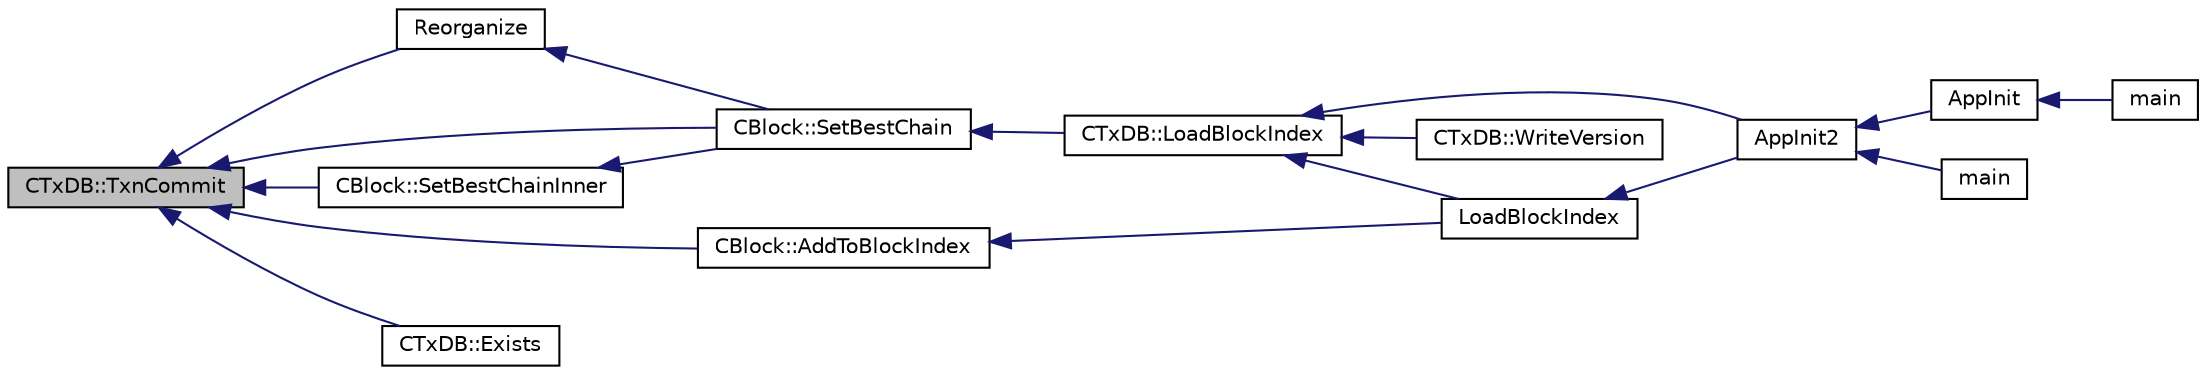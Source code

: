 digraph "CTxDB::TxnCommit"
{
  edge [fontname="Helvetica",fontsize="10",labelfontname="Helvetica",labelfontsize="10"];
  node [fontname="Helvetica",fontsize="10",shape=record];
  rankdir="LR";
  Node692 [label="CTxDB::TxnCommit",height=0.2,width=0.4,color="black", fillcolor="grey75", style="filled", fontcolor="black"];
  Node692 -> Node693 [dir="back",color="midnightblue",fontsize="10",style="solid",fontname="Helvetica"];
  Node693 [label="Reorganize",height=0.2,width=0.4,color="black", fillcolor="white", style="filled",URL="$df/d0a/main_8cpp.html#ad8e09920f5a3ce2670c5efa26ef65227"];
  Node693 -> Node694 [dir="back",color="midnightblue",fontsize="10",style="solid",fontname="Helvetica"];
  Node694 [label="CBlock::SetBestChain",height=0.2,width=0.4,color="black", fillcolor="white", style="filled",URL="$d3/d51/class_c_block.html#a6e308b2d75d1cfc4a75eda36feb60ca1"];
  Node694 -> Node695 [dir="back",color="midnightblue",fontsize="10",style="solid",fontname="Helvetica"];
  Node695 [label="CTxDB::LoadBlockIndex",height=0.2,width=0.4,color="black", fillcolor="white", style="filled",URL="$d9/d8d/class_c_tx_d_b.html#abcb9df0821d996f811f6604b452a26a0"];
  Node695 -> Node696 [dir="back",color="midnightblue",fontsize="10",style="solid",fontname="Helvetica"];
  Node696 [label="AppInit2",height=0.2,width=0.4,color="black", fillcolor="white", style="filled",URL="$d8/dc0/init_8h.html#a1a4c1bfbf6ba1db77e988b89b9cadfd3",tooltip="Initialize ion. "];
  Node696 -> Node697 [dir="back",color="midnightblue",fontsize="10",style="solid",fontname="Helvetica"];
  Node697 [label="AppInit",height=0.2,width=0.4,color="black", fillcolor="white", style="filled",URL="$d4/d35/iond_8cpp.html#ac59316b767e6984e1285f0531275286b"];
  Node697 -> Node698 [dir="back",color="midnightblue",fontsize="10",style="solid",fontname="Helvetica"];
  Node698 [label="main",height=0.2,width=0.4,color="black", fillcolor="white", style="filled",URL="$d4/d35/iond_8cpp.html#a0ddf1224851353fc92bfbff6f499fa97"];
  Node696 -> Node699 [dir="back",color="midnightblue",fontsize="10",style="solid",fontname="Helvetica"];
  Node699 [label="main",height=0.2,width=0.4,color="black", fillcolor="white", style="filled",URL="$d5/d2d/ion_8cpp.html#a0ddf1224851353fc92bfbff6f499fa97"];
  Node695 -> Node700 [dir="back",color="midnightblue",fontsize="10",style="solid",fontname="Helvetica"];
  Node700 [label="LoadBlockIndex",height=0.2,width=0.4,color="black", fillcolor="white", style="filled",URL="$d4/dbf/main_8h.html#a367f303d34b8a5501ac4d77bebab578c"];
  Node700 -> Node696 [dir="back",color="midnightblue",fontsize="10",style="solid",fontname="Helvetica"];
  Node695 -> Node701 [dir="back",color="midnightblue",fontsize="10",style="solid",fontname="Helvetica"];
  Node701 [label="CTxDB::WriteVersion",height=0.2,width=0.4,color="black", fillcolor="white", style="filled",URL="$d9/d8d/class_c_tx_d_b.html#aa30dbf235b1c229896097e1eb1ea9520"];
  Node692 -> Node702 [dir="back",color="midnightblue",fontsize="10",style="solid",fontname="Helvetica"];
  Node702 [label="CBlock::SetBestChainInner",height=0.2,width=0.4,color="black", fillcolor="white", style="filled",URL="$d3/d51/class_c_block.html#a82c90ccbecf89a38ff56d8429514e2c2"];
  Node702 -> Node694 [dir="back",color="midnightblue",fontsize="10",style="solid",fontname="Helvetica"];
  Node692 -> Node694 [dir="back",color="midnightblue",fontsize="10",style="solid",fontname="Helvetica"];
  Node692 -> Node703 [dir="back",color="midnightblue",fontsize="10",style="solid",fontname="Helvetica"];
  Node703 [label="CBlock::AddToBlockIndex",height=0.2,width=0.4,color="black", fillcolor="white", style="filled",URL="$d3/d51/class_c_block.html#afab527f890c5575db3b1a2b17f47bf5a"];
  Node703 -> Node700 [dir="back",color="midnightblue",fontsize="10",style="solid",fontname="Helvetica"];
  Node692 -> Node704 [dir="back",color="midnightblue",fontsize="10",style="solid",fontname="Helvetica"];
  Node704 [label="CTxDB::Exists",height=0.2,width=0.4,color="black", fillcolor="white", style="filled",URL="$d9/d8d/class_c_tx_d_b.html#a36002f063f6fef483226362a1350e22d"];
}
